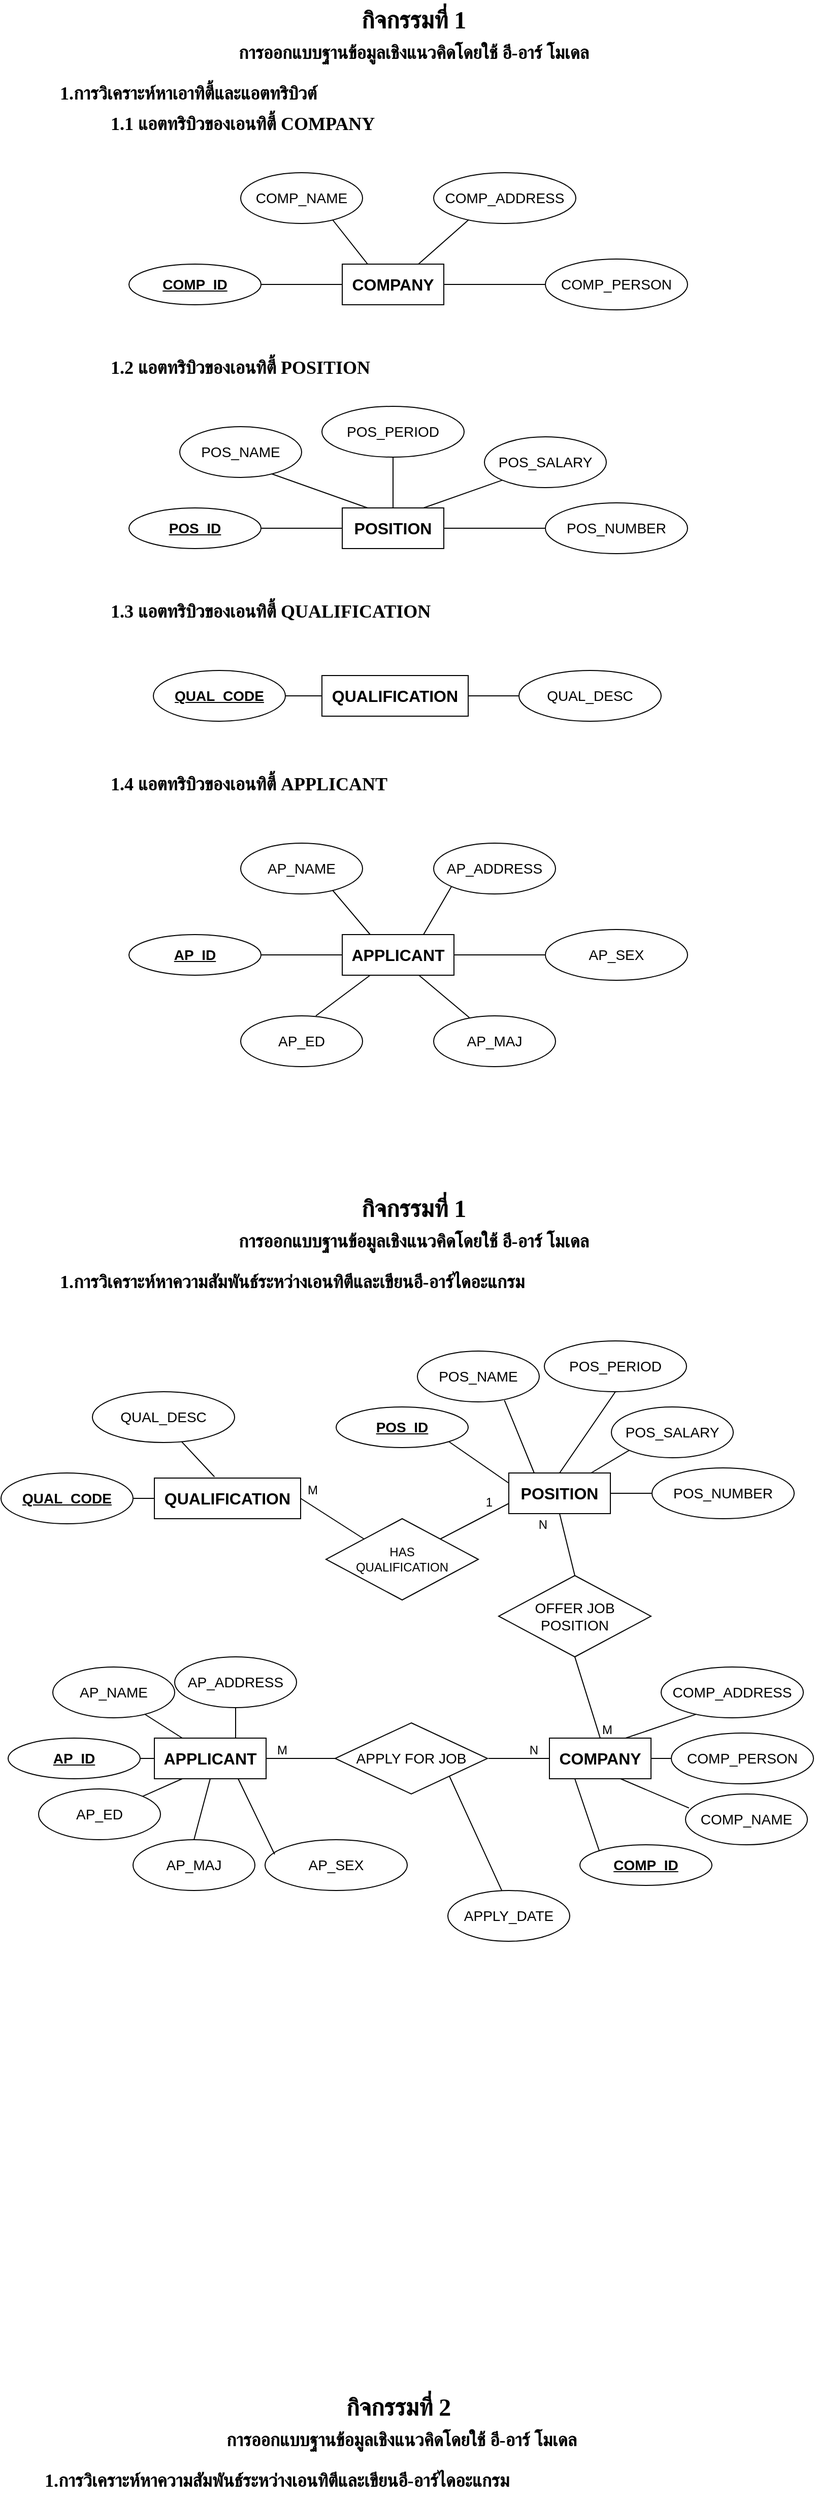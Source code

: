 <mxfile version="24.4.13" type="github" pages="2">
  <diagram id="R2lEEEUBdFMjLlhIrx00" name="Page-1">
    <mxGraphModel dx="1323" dy="820" grid="1" gridSize="10" guides="1" tooltips="1" connect="1" arrows="1" fold="1" page="1" pageScale="1" pageWidth="827" pageHeight="1169" math="0" shadow="0" extFonts="Permanent Marker^https://fonts.googleapis.com/css?family=Permanent+Marker">
      <root>
        <mxCell id="0" />
        <mxCell id="1" parent="0" />
        <mxCell id="6zUVTPtAAnP7IrVcOmZM-84" value="&lt;font data-font-src=&quot;https://fonts.googleapis.com/css?family=Sarabun&quot; face=&quot;Sarabun&quot;&gt;กิจกรรมที่ 1&lt;/font&gt;" style="text;strokeColor=none;fillColor=none;html=1;fontSize=24;fontStyle=1;verticalAlign=middle;align=center;" vertex="1" parent="1">
          <mxGeometry x="370" y="40" width="100" height="40" as="geometry" />
        </mxCell>
        <mxCell id="6zUVTPtAAnP7IrVcOmZM-85" value="&lt;font style=&quot;font-size: 18px;&quot; data-font-src=&quot;https://fonts.googleapis.com/css?family=Sarabun&quot; face=&quot;Sarabun&quot;&gt;การออกแบบฐานข้อมูลเชิงแนวคิดโดยใช้ อี-อาร์ โมเดล&lt;/font&gt;" style="text;strokeColor=none;fillColor=none;html=1;fontSize=24;fontStyle=1;verticalAlign=middle;align=center;" vertex="1" parent="1">
          <mxGeometry x="370" y="70" width="100" height="40" as="geometry" />
        </mxCell>
        <mxCell id="6zUVTPtAAnP7IrVcOmZM-86" value="&lt;font face=&quot;Sarabun&quot;&gt;&lt;span style=&quot;font-size: 18px;&quot;&gt;1.การวิเคราะห์หาเอาทิตี้และแอตทริบิวต์&lt;/span&gt;&lt;/font&gt;" style="text;strokeColor=none;fillColor=none;html=1;fontSize=24;fontStyle=1;verticalAlign=middle;align=left;" vertex="1" parent="1">
          <mxGeometry x="70" y="110" width="420" height="40" as="geometry" />
        </mxCell>
        <mxCell id="6zUVTPtAAnP7IrVcOmZM-88" value="&lt;font face=&quot;Sarabun&quot;&gt;&lt;span style=&quot;font-size: 18px;&quot;&gt;1.1 แอตทริบิวของเอนทิตี้ COMPANY&lt;/span&gt;&lt;/font&gt;" style="text;strokeColor=none;fillColor=none;html=1;fontSize=24;fontStyle=1;verticalAlign=middle;align=left;" vertex="1" parent="1">
          <mxGeometry x="120" y="140" width="420" height="40" as="geometry" />
        </mxCell>
        <mxCell id="6zUVTPtAAnP7IrVcOmZM-89" value="&lt;b&gt;&lt;font style=&quot;font-size: 16px;&quot;&gt;COMPANY&lt;/font&gt;&lt;/b&gt;" style="whiteSpace=wrap;html=1;align=center;" vertex="1" parent="1">
          <mxGeometry x="350" y="300" width="100" height="40" as="geometry" />
        </mxCell>
        <mxCell id="6zUVTPtAAnP7IrVcOmZM-92" value="&lt;font style=&quot;font-size: 14px;&quot;&gt;COMP_ID&lt;/font&gt;" style="ellipse;whiteSpace=wrap;html=1;align=center;fontStyle=5;" vertex="1" parent="1">
          <mxGeometry x="140" y="300" width="130" height="40" as="geometry" />
        </mxCell>
        <mxCell id="6zUVTPtAAnP7IrVcOmZM-93" value="&lt;font style=&quot;font-size: 14px;&quot;&gt;COMP_NAME&lt;/font&gt;" style="ellipse;whiteSpace=wrap;html=1;align=center;" vertex="1" parent="1">
          <mxGeometry x="250" y="210" width="120" height="50" as="geometry" />
        </mxCell>
        <mxCell id="6zUVTPtAAnP7IrVcOmZM-94" value="&lt;font style=&quot;font-size: 14px;&quot;&gt;COMP_ADDRESS&lt;/font&gt;" style="ellipse;whiteSpace=wrap;html=1;align=center;" vertex="1" parent="1">
          <mxGeometry x="440" y="210" width="140" height="50" as="geometry" />
        </mxCell>
        <mxCell id="6zUVTPtAAnP7IrVcOmZM-95" value="&lt;font style=&quot;font-size: 14px;&quot;&gt;COMP_PERSON&lt;/font&gt;" style="ellipse;whiteSpace=wrap;html=1;align=center;" vertex="1" parent="1">
          <mxGeometry x="550" y="295" width="140" height="50" as="geometry" />
        </mxCell>
        <mxCell id="6zUVTPtAAnP7IrVcOmZM-96" value="" style="endArrow=none;html=1;rounded=0;exitX=0;exitY=0.5;exitDx=0;exitDy=0;entryX=1;entryY=0.5;entryDx=0;entryDy=0;" edge="1" parent="1" source="6zUVTPtAAnP7IrVcOmZM-89" target="6zUVTPtAAnP7IrVcOmZM-92">
          <mxGeometry relative="1" as="geometry">
            <mxPoint x="380" y="330" as="sourcePoint" />
            <mxPoint x="540" y="330" as="targetPoint" />
          </mxGeometry>
        </mxCell>
        <mxCell id="6zUVTPtAAnP7IrVcOmZM-97" value="" style="endArrow=none;html=1;rounded=0;exitX=1;exitY=0.5;exitDx=0;exitDy=0;entryX=0;entryY=0.5;entryDx=0;entryDy=0;" edge="1" parent="1" source="6zUVTPtAAnP7IrVcOmZM-89" target="6zUVTPtAAnP7IrVcOmZM-95">
          <mxGeometry relative="1" as="geometry">
            <mxPoint x="360" y="330" as="sourcePoint" />
            <mxPoint x="280" y="330" as="targetPoint" />
          </mxGeometry>
        </mxCell>
        <mxCell id="6zUVTPtAAnP7IrVcOmZM-98" value="" style="endArrow=none;html=1;rounded=0;entryX=0.25;entryY=0;entryDx=0;entryDy=0;exitX=0.755;exitY=0.93;exitDx=0;exitDy=0;exitPerimeter=0;" edge="1" parent="1" source="6zUVTPtAAnP7IrVcOmZM-93" target="6zUVTPtAAnP7IrVcOmZM-89">
          <mxGeometry relative="1" as="geometry">
            <mxPoint x="340" y="320" as="sourcePoint" />
            <mxPoint x="500" y="320" as="targetPoint" />
          </mxGeometry>
        </mxCell>
        <mxCell id="6zUVTPtAAnP7IrVcOmZM-99" value="" style="endArrow=none;html=1;rounded=0;entryX=0.75;entryY=0;entryDx=0;entryDy=0;exitX=0.245;exitY=0.931;exitDx=0;exitDy=0;exitPerimeter=0;" edge="1" parent="1" source="6zUVTPtAAnP7IrVcOmZM-94" target="6zUVTPtAAnP7IrVcOmZM-89">
          <mxGeometry relative="1" as="geometry">
            <mxPoint x="351" y="267" as="sourcePoint" />
            <mxPoint x="385" y="310" as="targetPoint" />
          </mxGeometry>
        </mxCell>
        <mxCell id="6zUVTPtAAnP7IrVcOmZM-100" value="&lt;font face=&quot;Sarabun&quot;&gt;&lt;span style=&quot;font-size: 18px;&quot;&gt;1.2 แอตทริบิวของเอนทิตี้ POSITION&lt;/span&gt;&lt;/font&gt;" style="text;strokeColor=none;fillColor=none;html=1;fontSize=24;fontStyle=1;verticalAlign=middle;align=left;" vertex="1" parent="1">
          <mxGeometry x="120" y="380" width="420" height="40" as="geometry" />
        </mxCell>
        <mxCell id="6zUVTPtAAnP7IrVcOmZM-101" value="&lt;b&gt;&lt;font style=&quot;font-size: 16px;&quot;&gt;POSITION&lt;/font&gt;&lt;/b&gt;" style="whiteSpace=wrap;html=1;align=center;" vertex="1" parent="1">
          <mxGeometry x="350" y="540" width="100" height="40" as="geometry" />
        </mxCell>
        <mxCell id="6zUVTPtAAnP7IrVcOmZM-102" value="&lt;font style=&quot;font-size: 14px;&quot;&gt;POS_ID&lt;/font&gt;" style="ellipse;whiteSpace=wrap;html=1;align=center;fontStyle=5;" vertex="1" parent="1">
          <mxGeometry x="140" y="540" width="130" height="40" as="geometry" />
        </mxCell>
        <mxCell id="6zUVTPtAAnP7IrVcOmZM-103" value="&lt;font style=&quot;font-size: 14px;&quot;&gt;POS_NAME&lt;/font&gt;" style="ellipse;whiteSpace=wrap;html=1;align=center;" vertex="1" parent="1">
          <mxGeometry x="190" y="460" width="120" height="50" as="geometry" />
        </mxCell>
        <mxCell id="6zUVTPtAAnP7IrVcOmZM-104" value="&lt;font style=&quot;font-size: 14px;&quot;&gt;POS_PERIOD&lt;/font&gt;" style="ellipse;whiteSpace=wrap;html=1;align=center;" vertex="1" parent="1">
          <mxGeometry x="330" y="440" width="140" height="50" as="geometry" />
        </mxCell>
        <mxCell id="6zUVTPtAAnP7IrVcOmZM-105" value="&lt;font style=&quot;font-size: 14px;&quot;&gt;POS_NUMBER&lt;/font&gt;" style="ellipse;whiteSpace=wrap;html=1;align=center;" vertex="1" parent="1">
          <mxGeometry x="550" y="535" width="140" height="50" as="geometry" />
        </mxCell>
        <mxCell id="6zUVTPtAAnP7IrVcOmZM-106" value="" style="endArrow=none;html=1;rounded=0;exitX=0;exitY=0.5;exitDx=0;exitDy=0;entryX=1;entryY=0.5;entryDx=0;entryDy=0;" edge="1" parent="1" source="6zUVTPtAAnP7IrVcOmZM-101" target="6zUVTPtAAnP7IrVcOmZM-102">
          <mxGeometry relative="1" as="geometry">
            <mxPoint x="380" y="570" as="sourcePoint" />
            <mxPoint x="540" y="570" as="targetPoint" />
          </mxGeometry>
        </mxCell>
        <mxCell id="6zUVTPtAAnP7IrVcOmZM-107" value="" style="endArrow=none;html=1;rounded=0;exitX=1;exitY=0.5;exitDx=0;exitDy=0;entryX=0;entryY=0.5;entryDx=0;entryDy=0;" edge="1" parent="1" source="6zUVTPtAAnP7IrVcOmZM-101" target="6zUVTPtAAnP7IrVcOmZM-105">
          <mxGeometry relative="1" as="geometry">
            <mxPoint x="360" y="570" as="sourcePoint" />
            <mxPoint x="280" y="570" as="targetPoint" />
          </mxGeometry>
        </mxCell>
        <mxCell id="6zUVTPtAAnP7IrVcOmZM-108" value="" style="endArrow=none;html=1;rounded=0;entryX=0.25;entryY=0;entryDx=0;entryDy=0;exitX=0.755;exitY=0.93;exitDx=0;exitDy=0;exitPerimeter=0;" edge="1" parent="1" source="6zUVTPtAAnP7IrVcOmZM-103" target="6zUVTPtAAnP7IrVcOmZM-101">
          <mxGeometry relative="1" as="geometry">
            <mxPoint x="340" y="560" as="sourcePoint" />
            <mxPoint x="500" y="560" as="targetPoint" />
          </mxGeometry>
        </mxCell>
        <mxCell id="6zUVTPtAAnP7IrVcOmZM-110" value="&lt;font style=&quot;font-size: 14px;&quot;&gt;POS_SALARY&lt;/font&gt;" style="ellipse;whiteSpace=wrap;html=1;align=center;" vertex="1" parent="1">
          <mxGeometry x="490" y="470" width="120" height="50" as="geometry" />
        </mxCell>
        <mxCell id="6zUVTPtAAnP7IrVcOmZM-111" value="" style="endArrow=none;html=1;rounded=0;exitX=0.5;exitY=0;exitDx=0;exitDy=0;entryX=0.5;entryY=1;entryDx=0;entryDy=0;" edge="1" parent="1" source="6zUVTPtAAnP7IrVcOmZM-101" target="6zUVTPtAAnP7IrVcOmZM-104">
          <mxGeometry relative="1" as="geometry">
            <mxPoint x="370" y="400" as="sourcePoint" />
            <mxPoint x="530" y="400" as="targetPoint" />
          </mxGeometry>
        </mxCell>
        <mxCell id="6zUVTPtAAnP7IrVcOmZM-112" value="" style="endArrow=none;html=1;rounded=0;entryX=0;entryY=1;entryDx=0;entryDy=0;" edge="1" parent="1" target="6zUVTPtAAnP7IrVcOmZM-110">
          <mxGeometry relative="1" as="geometry">
            <mxPoint x="430" y="540" as="sourcePoint" />
            <mxPoint x="410" y="500" as="targetPoint" />
          </mxGeometry>
        </mxCell>
        <mxCell id="6zUVTPtAAnP7IrVcOmZM-113" value="&lt;font face=&quot;Sarabun&quot;&gt;&lt;span style=&quot;font-size: 18px;&quot;&gt;1.3 แอตทริบิวของเอนทิตี้ QUALIFICATION&lt;/span&gt;&lt;/font&gt;" style="text;strokeColor=none;fillColor=none;html=1;fontSize=24;fontStyle=1;verticalAlign=middle;align=left;" vertex="1" parent="1">
          <mxGeometry x="120" y="620" width="420" height="40" as="geometry" />
        </mxCell>
        <mxCell id="6zUVTPtAAnP7IrVcOmZM-114" value="&lt;b&gt;&lt;font style=&quot;font-size: 16px;&quot;&gt;QUALIFICATION&lt;/font&gt;&lt;/b&gt;" style="whiteSpace=wrap;html=1;align=center;" vertex="1" parent="1">
          <mxGeometry x="330" y="705" width="144" height="40" as="geometry" />
        </mxCell>
        <mxCell id="6zUVTPtAAnP7IrVcOmZM-115" value="&lt;font style=&quot;font-size: 14px;&quot;&gt;QUAL_CODE&lt;/font&gt;" style="ellipse;whiteSpace=wrap;html=1;align=center;fontStyle=5;" vertex="1" parent="1">
          <mxGeometry x="164" y="700" width="130" height="50" as="geometry" />
        </mxCell>
        <mxCell id="6zUVTPtAAnP7IrVcOmZM-118" value="&lt;font style=&quot;font-size: 14px;&quot;&gt;QUAL_DESC&lt;/font&gt;" style="ellipse;whiteSpace=wrap;html=1;align=center;" vertex="1" parent="1">
          <mxGeometry x="524" y="700" width="140" height="50" as="geometry" />
        </mxCell>
        <mxCell id="6zUVTPtAAnP7IrVcOmZM-119" value="" style="endArrow=none;html=1;rounded=0;exitX=0;exitY=0.5;exitDx=0;exitDy=0;entryX=1;entryY=0.5;entryDx=0;entryDy=0;" edge="1" parent="1" source="6zUVTPtAAnP7IrVcOmZM-114" target="6zUVTPtAAnP7IrVcOmZM-115">
          <mxGeometry relative="1" as="geometry">
            <mxPoint x="384" y="735" as="sourcePoint" />
            <mxPoint x="544" y="735" as="targetPoint" />
          </mxGeometry>
        </mxCell>
        <mxCell id="6zUVTPtAAnP7IrVcOmZM-120" value="" style="endArrow=none;html=1;rounded=0;exitX=1;exitY=0.5;exitDx=0;exitDy=0;entryX=0;entryY=0.5;entryDx=0;entryDy=0;" edge="1" parent="1" source="6zUVTPtAAnP7IrVcOmZM-114" target="6zUVTPtAAnP7IrVcOmZM-118">
          <mxGeometry relative="1" as="geometry">
            <mxPoint x="364" y="735" as="sourcePoint" />
            <mxPoint x="284" y="735" as="targetPoint" />
          </mxGeometry>
        </mxCell>
        <mxCell id="6zUVTPtAAnP7IrVcOmZM-125" value="&lt;font face=&quot;Sarabun&quot;&gt;&lt;span style=&quot;font-size: 18px;&quot;&gt;1.4 แอตทริบิวของเอนทิตี้ APPLICANT&lt;/span&gt;&lt;/font&gt;" style="text;strokeColor=none;fillColor=none;html=1;fontSize=24;fontStyle=1;verticalAlign=middle;align=left;" vertex="1" parent="1">
          <mxGeometry x="120" y="790" width="420" height="40" as="geometry" />
        </mxCell>
        <mxCell id="6zUVTPtAAnP7IrVcOmZM-126" value="&lt;b&gt;&lt;font style=&quot;font-size: 16px;&quot;&gt;APPLICANT&lt;/font&gt;&lt;/b&gt;" style="whiteSpace=wrap;html=1;align=center;" vertex="1" parent="1">
          <mxGeometry x="165" y="1751" width="110" height="40" as="geometry" />
        </mxCell>
        <mxCell id="6zUVTPtAAnP7IrVcOmZM-127" value="&lt;font style=&quot;font-size: 14px;&quot;&gt;AP_ID&lt;/font&gt;" style="ellipse;whiteSpace=wrap;html=1;align=center;fontStyle=5;" vertex="1" parent="1">
          <mxGeometry x="21" y="1751" width="130" height="40" as="geometry" />
        </mxCell>
        <mxCell id="6zUVTPtAAnP7IrVcOmZM-128" value="&lt;font style=&quot;font-size: 14px;&quot;&gt;AP_NAME&lt;/font&gt;" style="ellipse;whiteSpace=wrap;html=1;align=center;" vertex="1" parent="1">
          <mxGeometry x="65" y="1681" width="120" height="50" as="geometry" />
        </mxCell>
        <mxCell id="6zUVTPtAAnP7IrVcOmZM-130" value="&lt;font style=&quot;font-size: 14px;&quot;&gt;AP_SEX&lt;/font&gt;" style="ellipse;whiteSpace=wrap;html=1;align=center;" vertex="1" parent="1">
          <mxGeometry x="274" y="1851" width="140" height="50" as="geometry" />
        </mxCell>
        <mxCell id="6zUVTPtAAnP7IrVcOmZM-131" value="" style="endArrow=none;html=1;rounded=0;exitX=0;exitY=0.5;exitDx=0;exitDy=0;entryX=1;entryY=0.5;entryDx=0;entryDy=0;" edge="1" parent="1" source="6zUVTPtAAnP7IrVcOmZM-126" target="6zUVTPtAAnP7IrVcOmZM-127">
          <mxGeometry relative="1" as="geometry">
            <mxPoint x="195" y="1781" as="sourcePoint" />
            <mxPoint x="355" y="1781" as="targetPoint" />
          </mxGeometry>
        </mxCell>
        <mxCell id="6zUVTPtAAnP7IrVcOmZM-132" value="" style="endArrow=none;html=1;rounded=0;exitX=0.75;exitY=1;exitDx=0;exitDy=0;entryX=0.067;entryY=0.287;entryDx=0;entryDy=0;entryPerimeter=0;" edge="1" parent="1" source="6zUVTPtAAnP7IrVcOmZM-126" target="6zUVTPtAAnP7IrVcOmZM-130">
          <mxGeometry relative="1" as="geometry">
            <mxPoint x="175" y="1781" as="sourcePoint" />
            <mxPoint x="95" y="1781" as="targetPoint" />
          </mxGeometry>
        </mxCell>
        <mxCell id="6zUVTPtAAnP7IrVcOmZM-133" value="" style="endArrow=none;html=1;rounded=0;entryX=0.25;entryY=0;entryDx=0;entryDy=0;exitX=0.755;exitY=0.93;exitDx=0;exitDy=0;exitPerimeter=0;" edge="1" parent="1" source="6zUVTPtAAnP7IrVcOmZM-128" target="6zUVTPtAAnP7IrVcOmZM-126">
          <mxGeometry relative="1" as="geometry">
            <mxPoint x="155" y="1771" as="sourcePoint" />
            <mxPoint x="315" y="1771" as="targetPoint" />
          </mxGeometry>
        </mxCell>
        <mxCell id="6zUVTPtAAnP7IrVcOmZM-134" value="&lt;font style=&quot;font-size: 14px;&quot;&gt;AP_ADDRESS&lt;/font&gt;" style="ellipse;whiteSpace=wrap;html=1;align=center;" vertex="1" parent="1">
          <mxGeometry x="185" y="1671" width="120" height="50" as="geometry" />
        </mxCell>
        <mxCell id="6zUVTPtAAnP7IrVcOmZM-136" value="" style="endArrow=none;html=1;rounded=0;entryX=0.5;entryY=1;entryDx=0;entryDy=0;" edge="1" parent="1" target="6zUVTPtAAnP7IrVcOmZM-134">
          <mxGeometry relative="1" as="geometry">
            <mxPoint x="245" y="1751" as="sourcePoint" />
            <mxPoint x="225" y="1711" as="targetPoint" />
          </mxGeometry>
        </mxCell>
        <mxCell id="6zUVTPtAAnP7IrVcOmZM-137" value="&lt;font style=&quot;font-size: 14px;&quot;&gt;AP_ED&lt;/font&gt;" style="ellipse;whiteSpace=wrap;html=1;align=center;" vertex="1" parent="1">
          <mxGeometry x="51" y="1801" width="120" height="50" as="geometry" />
        </mxCell>
        <mxCell id="6zUVTPtAAnP7IrVcOmZM-138" value="&lt;font style=&quot;font-size: 14px;&quot;&gt;AP_MAJ&lt;/font&gt;" style="ellipse;whiteSpace=wrap;html=1;align=center;" vertex="1" parent="1">
          <mxGeometry x="144" y="1851" width="120" height="50" as="geometry" />
        </mxCell>
        <mxCell id="6zUVTPtAAnP7IrVcOmZM-139" value="" style="endArrow=none;html=1;rounded=0;entryX=0.25;entryY=1;entryDx=0;entryDy=0;exitX=1;exitY=0;exitDx=0;exitDy=0;" edge="1" parent="1" source="6zUVTPtAAnP7IrVcOmZM-137" target="6zUVTPtAAnP7IrVcOmZM-126">
          <mxGeometry relative="1" as="geometry">
            <mxPoint x="139" y="1831" as="sourcePoint" />
            <mxPoint x="345" y="1591" as="targetPoint" />
          </mxGeometry>
        </mxCell>
        <mxCell id="6zUVTPtAAnP7IrVcOmZM-140" value="" style="endArrow=none;html=1;rounded=0;entryX=0.5;entryY=1;entryDx=0;entryDy=0;exitX=0.5;exitY=0;exitDx=0;exitDy=0;" edge="1" parent="1" source="6zUVTPtAAnP7IrVcOmZM-138" target="6zUVTPtAAnP7IrVcOmZM-126">
          <mxGeometry relative="1" as="geometry">
            <mxPoint x="149" y="1841" as="sourcePoint" />
            <mxPoint x="203" y="1801" as="targetPoint" />
          </mxGeometry>
        </mxCell>
        <mxCell id="6zUVTPtAAnP7IrVcOmZM-222" value="&lt;font data-font-src=&quot;https://fonts.googleapis.com/css?family=Sarabun&quot; face=&quot;Sarabun&quot;&gt;กิจกรรมที่ 1&lt;/font&gt;" style="text;strokeColor=none;fillColor=none;html=1;fontSize=24;fontStyle=1;verticalAlign=middle;align=center;" vertex="1" parent="1">
          <mxGeometry x="370" y="1210" width="100" height="40" as="geometry" />
        </mxCell>
        <mxCell id="6zUVTPtAAnP7IrVcOmZM-223" value="&lt;font style=&quot;font-size: 18px;&quot; data-font-src=&quot;https://fonts.googleapis.com/css?family=Sarabun&quot; face=&quot;Sarabun&quot;&gt;การออกแบบฐานข้อมูลเชิงแนวคิดโดยใช้ อี-อาร์ โมเดล&lt;/font&gt;" style="text;strokeColor=none;fillColor=none;html=1;fontSize=24;fontStyle=1;verticalAlign=middle;align=center;" vertex="1" parent="1">
          <mxGeometry x="370" y="1240" width="100" height="40" as="geometry" />
        </mxCell>
        <mxCell id="6zUVTPtAAnP7IrVcOmZM-224" value="&lt;font face=&quot;Sarabun&quot;&gt;&lt;span style=&quot;font-size: 18px;&quot;&gt;1.การวิเคราะห์หาความสัมพันธ์ระหว่างเอนทิตีและเขียนอี-อาร์ไดอะแกรม&lt;/span&gt;&lt;/font&gt;" style="text;strokeColor=none;fillColor=none;html=1;fontSize=24;fontStyle=1;verticalAlign=middle;align=left;" vertex="1" parent="1">
          <mxGeometry x="70" y="1280" width="560" height="40" as="geometry" />
        </mxCell>
        <mxCell id="6zUVTPtAAnP7IrVcOmZM-236" value="&lt;b&gt;&lt;font style=&quot;font-size: 16px;&quot;&gt;COMPANY&lt;/font&gt;&lt;/b&gt;" style="whiteSpace=wrap;html=1;align=center;" vertex="1" parent="1">
          <mxGeometry x="554" y="1751" width="100" height="40" as="geometry" />
        </mxCell>
        <mxCell id="6zUVTPtAAnP7IrVcOmZM-237" value="&lt;font style=&quot;font-size: 14px;&quot;&gt;COMP_ID&lt;/font&gt;" style="ellipse;whiteSpace=wrap;html=1;align=center;fontStyle=5;" vertex="1" parent="1">
          <mxGeometry x="584" y="1856" width="130" height="40" as="geometry" />
        </mxCell>
        <mxCell id="6zUVTPtAAnP7IrVcOmZM-238" value="&lt;font style=&quot;font-size: 14px;&quot;&gt;COMP_NAME&lt;/font&gt;" style="ellipse;whiteSpace=wrap;html=1;align=center;" vertex="1" parent="1">
          <mxGeometry x="688" y="1806" width="120" height="50" as="geometry" />
        </mxCell>
        <mxCell id="6zUVTPtAAnP7IrVcOmZM-239" value="&lt;font style=&quot;font-size: 14px;&quot;&gt;COMP_ADDRESS&lt;/font&gt;" style="ellipse;whiteSpace=wrap;html=1;align=center;" vertex="1" parent="1">
          <mxGeometry x="664" y="1681" width="140" height="50" as="geometry" />
        </mxCell>
        <mxCell id="6zUVTPtAAnP7IrVcOmZM-240" value="&lt;font style=&quot;font-size: 14px;&quot;&gt;COMP_PERSON&lt;/font&gt;" style="ellipse;whiteSpace=wrap;html=1;align=center;" vertex="1" parent="1">
          <mxGeometry x="674" y="1746" width="140" height="50" as="geometry" />
        </mxCell>
        <mxCell id="6zUVTPtAAnP7IrVcOmZM-241" value="" style="endArrow=none;html=1;rounded=0;exitX=0.25;exitY=1;exitDx=0;exitDy=0;entryX=0;entryY=0;entryDx=0;entryDy=0;" edge="1" parent="1" source="6zUVTPtAAnP7IrVcOmZM-236" target="6zUVTPtAAnP7IrVcOmZM-237">
          <mxGeometry relative="1" as="geometry">
            <mxPoint x="584" y="1781" as="sourcePoint" />
            <mxPoint x="744" y="1781" as="targetPoint" />
          </mxGeometry>
        </mxCell>
        <mxCell id="6zUVTPtAAnP7IrVcOmZM-242" value="" style="endArrow=none;html=1;rounded=0;exitX=1;exitY=0.5;exitDx=0;exitDy=0;entryX=0;entryY=0.5;entryDx=0;entryDy=0;" edge="1" parent="1" source="6zUVTPtAAnP7IrVcOmZM-236" target="6zUVTPtAAnP7IrVcOmZM-240">
          <mxGeometry relative="1" as="geometry">
            <mxPoint x="564" y="1781" as="sourcePoint" />
            <mxPoint x="484" y="1781" as="targetPoint" />
          </mxGeometry>
        </mxCell>
        <mxCell id="6zUVTPtAAnP7IrVcOmZM-243" value="" style="endArrow=none;html=1;rounded=0;exitX=0.028;exitY=0.275;exitDx=0;exitDy=0;exitPerimeter=0;" edge="1" parent="1" source="6zUVTPtAAnP7IrVcOmZM-238">
          <mxGeometry relative="1" as="geometry">
            <mxPoint x="544" y="1771" as="sourcePoint" />
            <mxPoint x="624" y="1791" as="targetPoint" />
          </mxGeometry>
        </mxCell>
        <mxCell id="6zUVTPtAAnP7IrVcOmZM-244" value="" style="endArrow=none;html=1;rounded=0;entryX=0.75;entryY=0;entryDx=0;entryDy=0;exitX=0.245;exitY=0.931;exitDx=0;exitDy=0;exitPerimeter=0;" edge="1" parent="1" source="6zUVTPtAAnP7IrVcOmZM-239" target="6zUVTPtAAnP7IrVcOmZM-236">
          <mxGeometry relative="1" as="geometry">
            <mxPoint x="555" y="1718" as="sourcePoint" />
            <mxPoint x="589" y="1761" as="targetPoint" />
          </mxGeometry>
        </mxCell>
        <mxCell id="6zUVTPtAAnP7IrVcOmZM-258" value="&lt;b&gt;&lt;font style=&quot;font-size: 16px;&quot;&gt;APPLICANT&lt;/font&gt;&lt;/b&gt;" style="whiteSpace=wrap;html=1;align=center;" vertex="1" parent="1">
          <mxGeometry x="350" y="960" width="110" height="40" as="geometry" />
        </mxCell>
        <mxCell id="6zUVTPtAAnP7IrVcOmZM-259" value="&lt;font style=&quot;font-size: 14px;&quot;&gt;AP_ID&lt;/font&gt;" style="ellipse;whiteSpace=wrap;html=1;align=center;fontStyle=5;" vertex="1" parent="1">
          <mxGeometry x="140" y="960" width="130" height="40" as="geometry" />
        </mxCell>
        <mxCell id="6zUVTPtAAnP7IrVcOmZM-260" value="&lt;font style=&quot;font-size: 14px;&quot;&gt;AP_NAME&lt;/font&gt;" style="ellipse;whiteSpace=wrap;html=1;align=center;" vertex="1" parent="1">
          <mxGeometry x="250" y="870" width="120" height="50" as="geometry" />
        </mxCell>
        <mxCell id="6zUVTPtAAnP7IrVcOmZM-261" value="&lt;font style=&quot;font-size: 14px;&quot;&gt;AP_SEX&lt;/font&gt;" style="ellipse;whiteSpace=wrap;html=1;align=center;" vertex="1" parent="1">
          <mxGeometry x="550" y="955" width="140" height="50" as="geometry" />
        </mxCell>
        <mxCell id="6zUVTPtAAnP7IrVcOmZM-262" value="" style="endArrow=none;html=1;rounded=0;exitX=0;exitY=0.5;exitDx=0;exitDy=0;entryX=1;entryY=0.5;entryDx=0;entryDy=0;" edge="1" parent="1" source="6zUVTPtAAnP7IrVcOmZM-258" target="6zUVTPtAAnP7IrVcOmZM-259">
          <mxGeometry relative="1" as="geometry">
            <mxPoint x="380" y="990" as="sourcePoint" />
            <mxPoint x="540" y="990" as="targetPoint" />
          </mxGeometry>
        </mxCell>
        <mxCell id="6zUVTPtAAnP7IrVcOmZM-263" value="" style="endArrow=none;html=1;rounded=0;exitX=1;exitY=0.5;exitDx=0;exitDy=0;entryX=0;entryY=0.5;entryDx=0;entryDy=0;" edge="1" parent="1" source="6zUVTPtAAnP7IrVcOmZM-258" target="6zUVTPtAAnP7IrVcOmZM-261">
          <mxGeometry relative="1" as="geometry">
            <mxPoint x="360" y="990" as="sourcePoint" />
            <mxPoint x="280" y="990" as="targetPoint" />
          </mxGeometry>
        </mxCell>
        <mxCell id="6zUVTPtAAnP7IrVcOmZM-264" value="" style="endArrow=none;html=1;rounded=0;entryX=0.25;entryY=0;entryDx=0;entryDy=0;exitX=0.755;exitY=0.93;exitDx=0;exitDy=0;exitPerimeter=0;" edge="1" parent="1" source="6zUVTPtAAnP7IrVcOmZM-260" target="6zUVTPtAAnP7IrVcOmZM-258">
          <mxGeometry relative="1" as="geometry">
            <mxPoint x="340" y="980" as="sourcePoint" />
            <mxPoint x="500" y="980" as="targetPoint" />
          </mxGeometry>
        </mxCell>
        <mxCell id="6zUVTPtAAnP7IrVcOmZM-265" value="&lt;font style=&quot;font-size: 14px;&quot;&gt;AP_ADDRESS&lt;/font&gt;" style="ellipse;whiteSpace=wrap;html=1;align=center;" vertex="1" parent="1">
          <mxGeometry x="440" y="870" width="120" height="50" as="geometry" />
        </mxCell>
        <mxCell id="6zUVTPtAAnP7IrVcOmZM-266" value="" style="endArrow=none;html=1;rounded=0;entryX=0;entryY=1;entryDx=0;entryDy=0;" edge="1" parent="1" target="6zUVTPtAAnP7IrVcOmZM-265">
          <mxGeometry relative="1" as="geometry">
            <mxPoint x="430" y="960" as="sourcePoint" />
            <mxPoint x="410" y="920" as="targetPoint" />
          </mxGeometry>
        </mxCell>
        <mxCell id="6zUVTPtAAnP7IrVcOmZM-267" value="&lt;font style=&quot;font-size: 14px;&quot;&gt;AP_ED&lt;/font&gt;" style="ellipse;whiteSpace=wrap;html=1;align=center;" vertex="1" parent="1">
          <mxGeometry x="250" y="1040" width="120" height="50" as="geometry" />
        </mxCell>
        <mxCell id="6zUVTPtAAnP7IrVcOmZM-268" value="&lt;font style=&quot;font-size: 14px;&quot;&gt;AP_MAJ&lt;/font&gt;" style="ellipse;whiteSpace=wrap;html=1;align=center;" vertex="1" parent="1">
          <mxGeometry x="440" y="1040" width="120" height="50" as="geometry" />
        </mxCell>
        <mxCell id="6zUVTPtAAnP7IrVcOmZM-269" value="" style="endArrow=none;html=1;rounded=0;entryX=0.25;entryY=1;entryDx=0;entryDy=0;" edge="1" parent="1" target="6zUVTPtAAnP7IrVcOmZM-258">
          <mxGeometry relative="1" as="geometry">
            <mxPoint x="324" y="1040" as="sourcePoint" />
            <mxPoint x="530" y="800" as="targetPoint" />
          </mxGeometry>
        </mxCell>
        <mxCell id="6zUVTPtAAnP7IrVcOmZM-270" value="" style="endArrow=none;html=1;rounded=0;entryX=0.686;entryY=0.999;entryDx=0;entryDy=0;entryPerimeter=0;exitX=0.293;exitY=0.034;exitDx=0;exitDy=0;exitPerimeter=0;" edge="1" parent="1" source="6zUVTPtAAnP7IrVcOmZM-268" target="6zUVTPtAAnP7IrVcOmZM-258">
          <mxGeometry relative="1" as="geometry">
            <mxPoint x="334" y="1050" as="sourcePoint" />
            <mxPoint x="388" y="1010" as="targetPoint" />
          </mxGeometry>
        </mxCell>
        <mxCell id="6zUVTPtAAnP7IrVcOmZM-271" value="&lt;b&gt;&lt;font style=&quot;font-size: 16px;&quot;&gt;POSITION&lt;/font&gt;&lt;/b&gt;" style="whiteSpace=wrap;html=1;align=center;" vertex="1" parent="1">
          <mxGeometry x="514" y="1490" width="100" height="40" as="geometry" />
        </mxCell>
        <mxCell id="6zUVTPtAAnP7IrVcOmZM-272" value="&lt;font style=&quot;font-size: 14px;&quot;&gt;POS_ID&lt;/font&gt;" style="ellipse;whiteSpace=wrap;html=1;align=center;fontStyle=5;" vertex="1" parent="1">
          <mxGeometry x="344" y="1425" width="130" height="40" as="geometry" />
        </mxCell>
        <mxCell id="6zUVTPtAAnP7IrVcOmZM-273" value="&lt;font style=&quot;font-size: 14px;&quot;&gt;POS_NAME&lt;/font&gt;" style="ellipse;whiteSpace=wrap;html=1;align=center;" vertex="1" parent="1">
          <mxGeometry x="424" y="1370" width="120" height="50" as="geometry" />
        </mxCell>
        <mxCell id="6zUVTPtAAnP7IrVcOmZM-274" value="&lt;font style=&quot;font-size: 14px;&quot;&gt;POS_PERIOD&lt;/font&gt;" style="ellipse;whiteSpace=wrap;html=1;align=center;" vertex="1" parent="1">
          <mxGeometry x="549" y="1360" width="140" height="50" as="geometry" />
        </mxCell>
        <mxCell id="6zUVTPtAAnP7IrVcOmZM-275" value="&lt;font style=&quot;font-size: 14px;&quot;&gt;POS_NUMBER&lt;/font&gt;" style="ellipse;whiteSpace=wrap;html=1;align=center;" vertex="1" parent="1">
          <mxGeometry x="655" y="1485" width="140" height="50" as="geometry" />
        </mxCell>
        <mxCell id="6zUVTPtAAnP7IrVcOmZM-276" value="" style="endArrow=none;html=1;rounded=0;exitX=0;exitY=0.25;exitDx=0;exitDy=0;entryX=1;entryY=1;entryDx=0;entryDy=0;" edge="1" parent="1" source="6zUVTPtAAnP7IrVcOmZM-271" target="6zUVTPtAAnP7IrVcOmZM-272">
          <mxGeometry relative="1" as="geometry">
            <mxPoint x="545" y="1520" as="sourcePoint" />
            <mxPoint x="705" y="1520" as="targetPoint" />
          </mxGeometry>
        </mxCell>
        <mxCell id="6zUVTPtAAnP7IrVcOmZM-277" value="" style="endArrow=none;html=1;rounded=0;exitX=1;exitY=0.5;exitDx=0;exitDy=0;entryX=0;entryY=0.5;entryDx=0;entryDy=0;" edge="1" parent="1" source="6zUVTPtAAnP7IrVcOmZM-271" target="6zUVTPtAAnP7IrVcOmZM-275">
          <mxGeometry relative="1" as="geometry">
            <mxPoint x="525" y="1520" as="sourcePoint" />
            <mxPoint x="445" y="1520" as="targetPoint" />
          </mxGeometry>
        </mxCell>
        <mxCell id="6zUVTPtAAnP7IrVcOmZM-278" value="" style="endArrow=none;html=1;rounded=0;entryX=0.25;entryY=0;entryDx=0;entryDy=0;exitX=0.714;exitY=0.968;exitDx=0;exitDy=0;exitPerimeter=0;" edge="1" parent="1" source="6zUVTPtAAnP7IrVcOmZM-273" target="6zUVTPtAAnP7IrVcOmZM-271">
          <mxGeometry relative="1" as="geometry">
            <mxPoint x="505" y="1510" as="sourcePoint" />
            <mxPoint x="665" y="1510" as="targetPoint" />
          </mxGeometry>
        </mxCell>
        <mxCell id="6zUVTPtAAnP7IrVcOmZM-279" value="&lt;font style=&quot;font-size: 14px;&quot;&gt;POS_SALARY&lt;/font&gt;" style="ellipse;whiteSpace=wrap;html=1;align=center;" vertex="1" parent="1">
          <mxGeometry x="615" y="1425" width="120" height="50" as="geometry" />
        </mxCell>
        <mxCell id="6zUVTPtAAnP7IrVcOmZM-280" value="" style="endArrow=none;html=1;rounded=0;exitX=0.5;exitY=0;exitDx=0;exitDy=0;entryX=0.5;entryY=1;entryDx=0;entryDy=0;" edge="1" parent="1" source="6zUVTPtAAnP7IrVcOmZM-271" target="6zUVTPtAAnP7IrVcOmZM-274">
          <mxGeometry relative="1" as="geometry">
            <mxPoint x="535" y="1350" as="sourcePoint" />
            <mxPoint x="695" y="1350" as="targetPoint" />
          </mxGeometry>
        </mxCell>
        <mxCell id="6zUVTPtAAnP7IrVcOmZM-281" value="" style="endArrow=none;html=1;rounded=0;entryX=0;entryY=1;entryDx=0;entryDy=0;" edge="1" parent="1" target="6zUVTPtAAnP7IrVcOmZM-279">
          <mxGeometry relative="1" as="geometry">
            <mxPoint x="595" y="1490" as="sourcePoint" />
            <mxPoint x="575" y="1450" as="targetPoint" />
          </mxGeometry>
        </mxCell>
        <mxCell id="6zUVTPtAAnP7IrVcOmZM-282" value="&lt;font style=&quot;font-size: 14px;&quot;&gt;APPLY FOR JOB&lt;/font&gt;" style="shape=rhombus;perimeter=rhombusPerimeter;whiteSpace=wrap;html=1;align=center;" vertex="1" parent="1">
          <mxGeometry x="343" y="1736" width="150" height="70" as="geometry" />
        </mxCell>
        <mxCell id="6zUVTPtAAnP7IrVcOmZM-283" value="&lt;font style=&quot;font-size: 14px;&quot;&gt;APPLY_DATE&lt;/font&gt;" style="ellipse;whiteSpace=wrap;html=1;align=center;" vertex="1" parent="1">
          <mxGeometry x="454" y="1901" width="120" height="50" as="geometry" />
        </mxCell>
        <mxCell id="6zUVTPtAAnP7IrVcOmZM-284" value="" style="endArrow=none;html=1;rounded=0;exitX=1;exitY=1;exitDx=0;exitDy=0;entryX=0.442;entryY=-0.001;entryDx=0;entryDy=0;entryPerimeter=0;" edge="1" parent="1" source="6zUVTPtAAnP7IrVcOmZM-282" target="6zUVTPtAAnP7IrVcOmZM-283">
          <mxGeometry relative="1" as="geometry">
            <mxPoint x="364" y="1711" as="sourcePoint" />
            <mxPoint x="504" y="1909" as="targetPoint" />
          </mxGeometry>
        </mxCell>
        <mxCell id="6zUVTPtAAnP7IrVcOmZM-286" value="" style="endArrow=none;html=1;rounded=0;exitX=1;exitY=0.5;exitDx=0;exitDy=0;entryX=0;entryY=0.5;entryDx=0;entryDy=0;" edge="1" parent="1" source="6zUVTPtAAnP7IrVcOmZM-126" target="6zUVTPtAAnP7IrVcOmZM-282">
          <mxGeometry relative="1" as="geometry">
            <mxPoint x="334" y="1731" as="sourcePoint" />
            <mxPoint x="524" y="1711" as="targetPoint" />
          </mxGeometry>
        </mxCell>
        <mxCell id="6zUVTPtAAnP7IrVcOmZM-287" value="M" style="resizable=0;html=1;whiteSpace=wrap;align=left;verticalAlign=bottom;" connectable="0" vertex="1" parent="6zUVTPtAAnP7IrVcOmZM-286">
          <mxGeometry x="-1" relative="1" as="geometry">
            <mxPoint x="9" as="offset" />
          </mxGeometry>
        </mxCell>
        <mxCell id="6zUVTPtAAnP7IrVcOmZM-289" value="" style="endArrow=none;html=1;rounded=0;entryX=0;entryY=0.5;entryDx=0;entryDy=0;" edge="1" parent="1" target="6zUVTPtAAnP7IrVcOmZM-236">
          <mxGeometry relative="1" as="geometry">
            <mxPoint x="494" y="1771" as="sourcePoint" />
            <mxPoint x="464" y="1741" as="targetPoint" />
          </mxGeometry>
        </mxCell>
        <mxCell id="6zUVTPtAAnP7IrVcOmZM-290" value="N" style="resizable=0;html=1;whiteSpace=wrap;align=right;verticalAlign=bottom;" connectable="0" vertex="1" parent="6zUVTPtAAnP7IrVcOmZM-289">
          <mxGeometry x="1" relative="1" as="geometry">
            <mxPoint x="-10" as="offset" />
          </mxGeometry>
        </mxCell>
        <mxCell id="6zUVTPtAAnP7IrVcOmZM-291" value="&lt;span style=&quot;font-size: 14px;&quot;&gt;OFFER JOB&lt;br&gt;POSITION&lt;/span&gt;" style="shape=rhombus;perimeter=rhombusPerimeter;whiteSpace=wrap;html=1;align=center;" vertex="1" parent="1">
          <mxGeometry x="504" y="1591" width="150" height="80" as="geometry" />
        </mxCell>
        <mxCell id="6zUVTPtAAnP7IrVcOmZM-292" value="" style="endArrow=none;html=1;rounded=0;exitX=0.5;exitY=0;exitDx=0;exitDy=0;entryX=0.5;entryY=1;entryDx=0;entryDy=0;" edge="1" parent="1" source="6zUVTPtAAnP7IrVcOmZM-291" target="6zUVTPtAAnP7IrVcOmZM-271">
          <mxGeometry relative="1" as="geometry">
            <mxPoint x="578" y="1611" as="sourcePoint" />
            <mxPoint x="564" y="1551" as="targetPoint" />
          </mxGeometry>
        </mxCell>
        <mxCell id="6zUVTPtAAnP7IrVcOmZM-293" value="N" style="resizable=0;html=1;whiteSpace=wrap;align=right;verticalAlign=bottom;" connectable="0" vertex="1" parent="6zUVTPtAAnP7IrVcOmZM-292">
          <mxGeometry x="1" relative="1" as="geometry">
            <mxPoint x="-10" y="20" as="offset" />
          </mxGeometry>
        </mxCell>
        <mxCell id="6zUVTPtAAnP7IrVcOmZM-294" value="" style="endArrow=none;html=1;rounded=0;exitX=0.5;exitY=0;exitDx=0;exitDy=0;entryX=0.5;entryY=1;entryDx=0;entryDy=0;" edge="1" parent="1" source="6zUVTPtAAnP7IrVcOmZM-236" target="6zUVTPtAAnP7IrVcOmZM-291">
          <mxGeometry relative="1" as="geometry">
            <mxPoint x="554" y="1781" as="sourcePoint" />
            <mxPoint x="714" y="1781" as="targetPoint" />
          </mxGeometry>
        </mxCell>
        <mxCell id="6zUVTPtAAnP7IrVcOmZM-295" value="M" style="resizable=0;html=1;whiteSpace=wrap;align=left;verticalAlign=bottom;" connectable="0" vertex="1" parent="6zUVTPtAAnP7IrVcOmZM-294">
          <mxGeometry x="-1" relative="1" as="geometry" />
        </mxCell>
        <mxCell id="6zUVTPtAAnP7IrVcOmZM-297" value="&lt;b&gt;&lt;font style=&quot;font-size: 16px;&quot;&gt;QUALIFICATION&lt;/font&gt;&lt;/b&gt;" style="whiteSpace=wrap;html=1;align=center;" vertex="1" parent="1">
          <mxGeometry x="165" y="1495" width="144" height="40" as="geometry" />
        </mxCell>
        <mxCell id="6zUVTPtAAnP7IrVcOmZM-298" value="&lt;font style=&quot;font-size: 14px;&quot;&gt;QUAL_CODE&lt;/font&gt;" style="ellipse;whiteSpace=wrap;html=1;align=center;fontStyle=5;" vertex="1" parent="1">
          <mxGeometry x="14" y="1490" width="130" height="50" as="geometry" />
        </mxCell>
        <mxCell id="6zUVTPtAAnP7IrVcOmZM-299" value="&lt;font style=&quot;font-size: 14px;&quot;&gt;QUAL_DESC&lt;/font&gt;" style="ellipse;whiteSpace=wrap;html=1;align=center;" vertex="1" parent="1">
          <mxGeometry x="104" y="1410" width="140" height="50" as="geometry" />
        </mxCell>
        <mxCell id="6zUVTPtAAnP7IrVcOmZM-300" value="" style="endArrow=none;html=1;rounded=0;exitX=0;exitY=0.5;exitDx=0;exitDy=0;entryX=1;entryY=0.5;entryDx=0;entryDy=0;" edge="1" parent="1" source="6zUVTPtAAnP7IrVcOmZM-297" target="6zUVTPtAAnP7IrVcOmZM-298">
          <mxGeometry relative="1" as="geometry">
            <mxPoint x="271" y="1520" as="sourcePoint" />
            <mxPoint x="431" y="1520" as="targetPoint" />
          </mxGeometry>
        </mxCell>
        <mxCell id="6zUVTPtAAnP7IrVcOmZM-301" value="" style="endArrow=none;html=1;rounded=0;exitX=0.411;exitY=-0.031;exitDx=0;exitDy=0;entryX=0.629;entryY=0.989;entryDx=0;entryDy=0;entryPerimeter=0;exitPerimeter=0;" edge="1" parent="1" source="6zUVTPtAAnP7IrVcOmZM-297" target="6zUVTPtAAnP7IrVcOmZM-299">
          <mxGeometry relative="1" as="geometry">
            <mxPoint x="251" y="1520" as="sourcePoint" />
            <mxPoint x="171" y="1520" as="targetPoint" />
          </mxGeometry>
        </mxCell>
        <mxCell id="6zUVTPtAAnP7IrVcOmZM-302" value="HAS&lt;br&gt;QUALIFICATION" style="shape=rhombus;perimeter=rhombusPerimeter;whiteSpace=wrap;html=1;align=center;" vertex="1" parent="1">
          <mxGeometry x="334" y="1535" width="150" height="80" as="geometry" />
        </mxCell>
        <mxCell id="6zUVTPtAAnP7IrVcOmZM-303" value="" style="endArrow=none;html=1;rounded=0;entryX=0;entryY=0.75;entryDx=0;entryDy=0;exitX=1;exitY=0;exitDx=0;exitDy=0;" edge="1" parent="1" source="6zUVTPtAAnP7IrVcOmZM-302" target="6zUVTPtAAnP7IrVcOmZM-271">
          <mxGeometry relative="1" as="geometry">
            <mxPoint x="324" y="1541" as="sourcePoint" />
            <mxPoint x="484" y="1541" as="targetPoint" />
          </mxGeometry>
        </mxCell>
        <mxCell id="6zUVTPtAAnP7IrVcOmZM-304" value="1" style="resizable=0;html=1;whiteSpace=wrap;align=right;verticalAlign=bottom;" connectable="0" vertex="1" parent="6zUVTPtAAnP7IrVcOmZM-303">
          <mxGeometry x="1" relative="1" as="geometry">
            <mxPoint x="-14" y="7" as="offset" />
          </mxGeometry>
        </mxCell>
        <mxCell id="6zUVTPtAAnP7IrVcOmZM-307" value="" style="endArrow=none;html=1;rounded=0;exitX=1;exitY=0.5;exitDx=0;exitDy=0;entryX=0;entryY=0;entryDx=0;entryDy=0;" edge="1" parent="1" source="6zUVTPtAAnP7IrVcOmZM-297" target="6zUVTPtAAnP7IrVcOmZM-302">
          <mxGeometry relative="1" as="geometry">
            <mxPoint x="394" y="1561" as="sourcePoint" />
            <mxPoint x="554" y="1561" as="targetPoint" />
          </mxGeometry>
        </mxCell>
        <mxCell id="6zUVTPtAAnP7IrVcOmZM-308" value="M" style="resizable=0;html=1;whiteSpace=wrap;align=left;verticalAlign=bottom;" connectable="0" vertex="1" parent="6zUVTPtAAnP7IrVcOmZM-307">
          <mxGeometry x="-1" relative="1" as="geometry">
            <mxPoint x="5" as="offset" />
          </mxGeometry>
        </mxCell>
        <mxCell id="6zUVTPtAAnP7IrVcOmZM-391" value="&lt;font data-font-src=&quot;https://fonts.googleapis.com/css?family=Sarabun&quot; face=&quot;Sarabun&quot;&gt;กิจกรรมที่ 2&lt;/font&gt;" style="text;strokeColor=none;fillColor=none;html=1;fontSize=24;fontStyle=1;verticalAlign=middle;align=center;" vertex="1" parent="1">
          <mxGeometry x="355" y="2390" width="100" height="40" as="geometry" />
        </mxCell>
        <mxCell id="6zUVTPtAAnP7IrVcOmZM-392" value="&lt;font style=&quot;font-size: 18px;&quot; data-font-src=&quot;https://fonts.googleapis.com/css?family=Sarabun&quot; face=&quot;Sarabun&quot;&gt;การออกแบบฐานข้อมูลเชิงแนวคิดโดยใช้ อี-อาร์ โมเดล&lt;/font&gt;" style="text;strokeColor=none;fillColor=none;html=1;fontSize=24;fontStyle=1;verticalAlign=middle;align=center;" vertex="1" parent="1">
          <mxGeometry x="355" y="2420" width="106" height="40" as="geometry" />
        </mxCell>
        <mxCell id="6zUVTPtAAnP7IrVcOmZM-393" value="&lt;font face=&quot;Sarabun&quot;&gt;&lt;span style=&quot;font-size: 18px;&quot;&gt;1.การวิเคราะห์หาความสัมพันธ์ระหว่างเอนทิตีและเขียนอี-อาร์ไดอะแกรม&lt;/span&gt;&lt;/font&gt;" style="text;strokeColor=none;fillColor=none;html=1;fontSize=24;fontStyle=1;verticalAlign=middle;align=left;" vertex="1" parent="1">
          <mxGeometry x="55" y="2460" width="560" height="40" as="geometry" />
        </mxCell>
      </root>
    </mxGraphModel>
  </diagram>
  <diagram id="Su93FPHdpRaYQxmF669g" name="Page-2">
    <mxGraphModel grid="1" page="1" gridSize="10" guides="1" tooltips="1" connect="1" arrows="1" fold="1" pageScale="1" pageWidth="827" pageHeight="1169" math="0" shadow="0">
      <root>
        <mxCell id="0" />
        <mxCell id="1" parent="0" />
      </root>
    </mxGraphModel>
  </diagram>
</mxfile>
